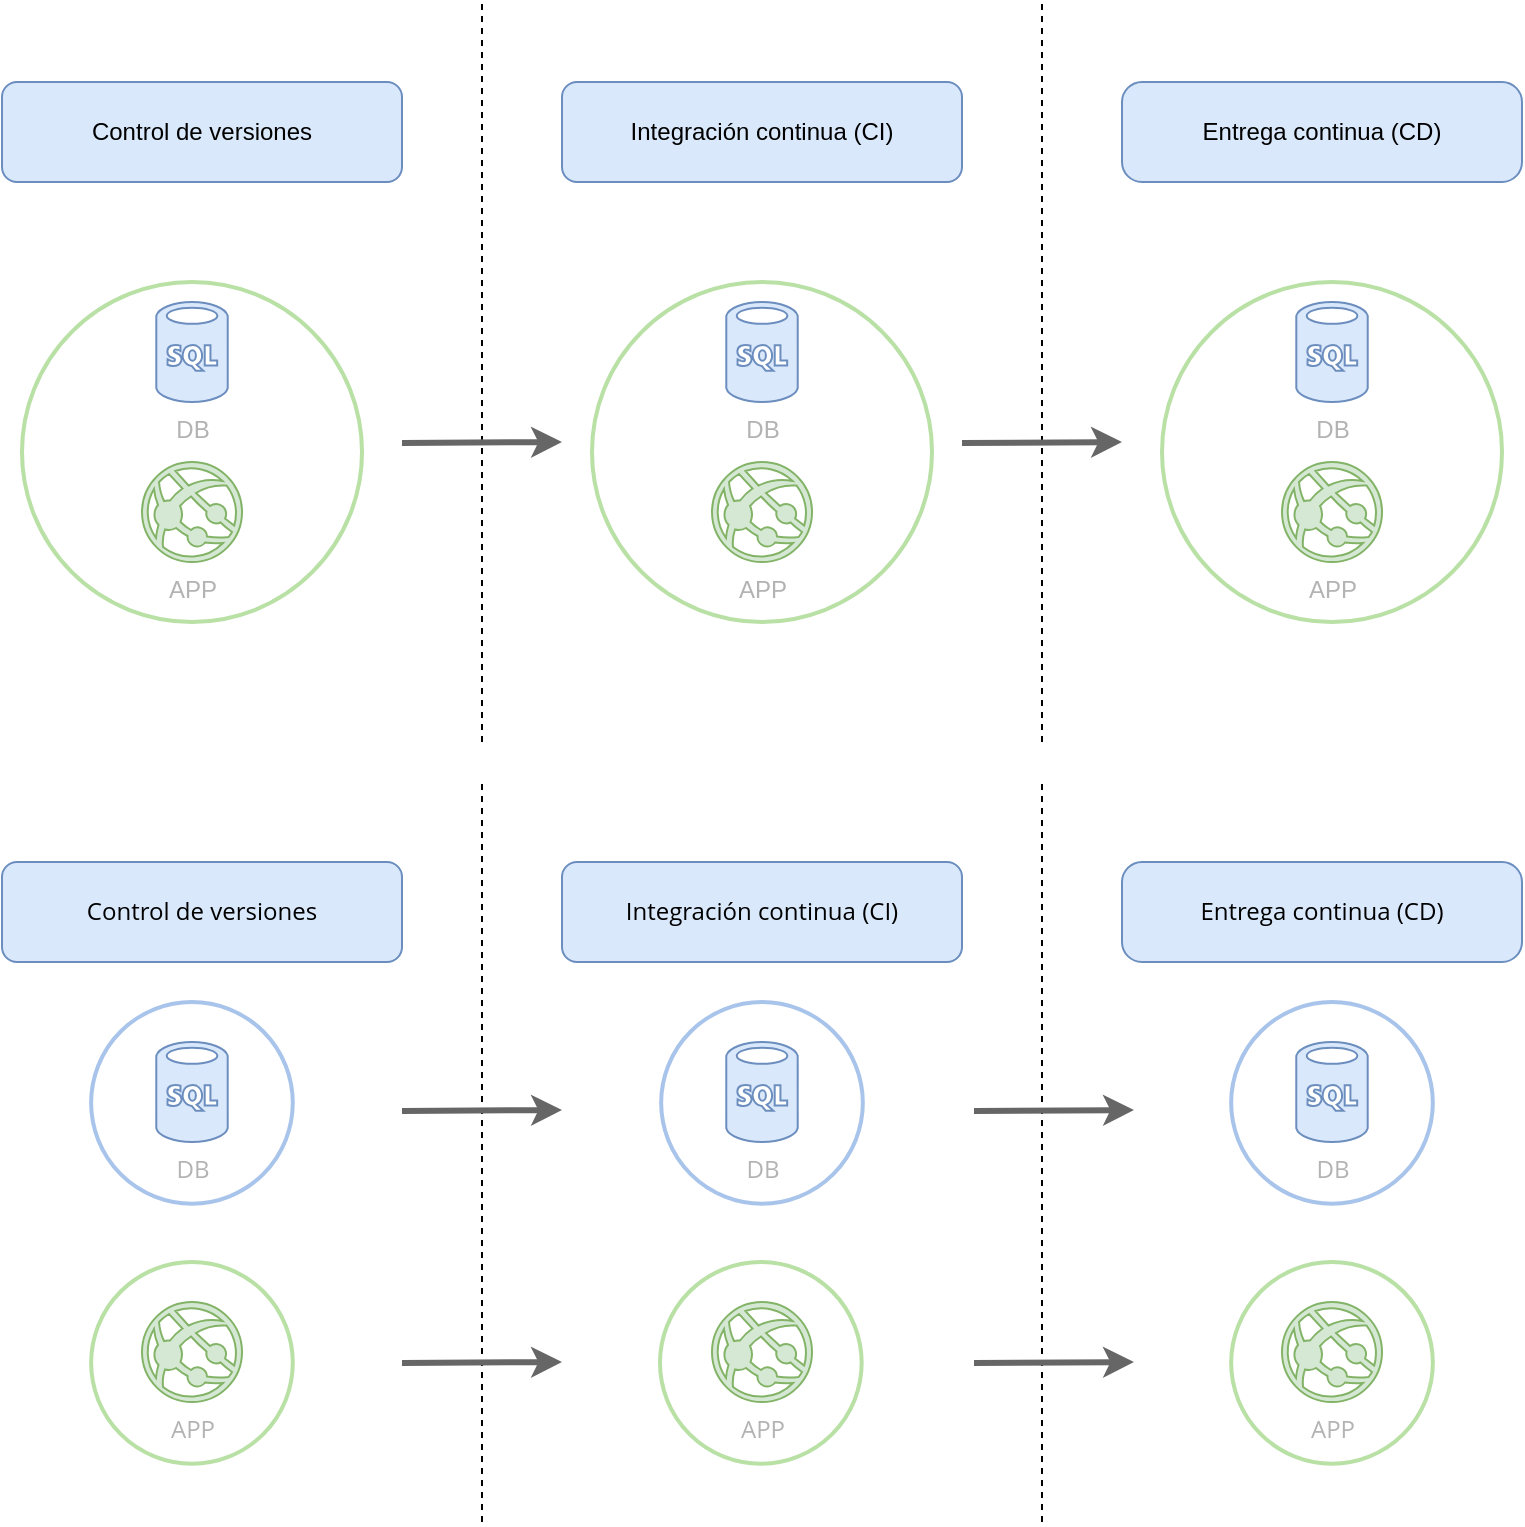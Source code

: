 <mxfile version="12.9.9" type="github">
  <diagram id="gpCpd4C2CqXltoKwv3tZ" name="Escenarios">
    <mxGraphModel dx="946" dy="574" grid="1" gridSize="10" guides="1" tooltips="1" connect="1" arrows="1" fold="1" page="1" pageScale="1" pageWidth="827" pageHeight="1169" math="0" shadow="0" extFonts="Monaco^https://fonts.googleapis.com/css?family=Monaco|Open Sans^https://fonts.googleapis.com/css?family=Open+Sans">
      <root>
        <mxCell id="0" />
        <mxCell id="1" parent="0" />
        <mxCell id="MYIsnShTRxIOHbeXiHgU-14" value="Control de versiones" style="rounded=1;whiteSpace=wrap;html=1;fillColor=#dae8fc;strokeColor=#6c8ebf;" parent="1" vertex="1">
          <mxGeometry x="34" y="70" width="200" height="50" as="geometry" />
        </mxCell>
        <mxCell id="MYIsnShTRxIOHbeXiHgU-15" value="Integración continua (CI)" style="rounded=1;whiteSpace=wrap;html=1;fillColor=#dae8fc;strokeColor=#6c8ebf;" parent="1" vertex="1">
          <mxGeometry x="314" y="70" width="200" height="50" as="geometry" />
        </mxCell>
        <mxCell id="MYIsnShTRxIOHbeXiHgU-16" value="Entrega continua (CD)" style="rounded=1;whiteSpace=wrap;html=1;fillColor=#dae8fc;strokeColor=#6c8ebf;arcSize=20;" parent="1" vertex="1">
          <mxGeometry x="594" y="70" width="200" height="50" as="geometry" />
        </mxCell>
        <mxCell id="MYIsnShTRxIOHbeXiHgU-20" value="" style="group;fontColor=#B3B3B3;" parent="1" vertex="1" connectable="0">
          <mxGeometry x="44.0" y="170" width="170" height="170" as="geometry" />
        </mxCell>
        <mxCell id="MYIsnShTRxIOHbeXiHgU-19" value="" style="ellipse;whiteSpace=wrap;html=1;aspect=fixed;fillColor=none;strokeColor=#B9E0A5;strokeWidth=2;" parent="MYIsnShTRxIOHbeXiHgU-20" vertex="1">
          <mxGeometry width="170" height="170" as="geometry" />
        </mxCell>
        <mxCell id="MYIsnShTRxIOHbeXiHgU-1" value="DB" style="verticalLabelPosition=bottom;html=1;verticalAlign=top;align=center;strokeColor=#6c8ebf;fillColor=#dae8fc;shape=mxgraph.azure.sql_database;fontColor=#B3B3B3;" parent="MYIsnShTRxIOHbeXiHgU-20" vertex="1">
          <mxGeometry x="67.15" y="10" width="35.71" height="50" as="geometry" />
        </mxCell>
        <mxCell id="MYIsnShTRxIOHbeXiHgU-17" value="APP" style="verticalLabelPosition=bottom;html=1;verticalAlign=top;align=center;strokeColor=#82b366;fillColor=#d5e8d4;shape=mxgraph.azure.azure_website;pointerEvents=1;fontColor=#B3B3B3;" parent="MYIsnShTRxIOHbeXiHgU-20" vertex="1">
          <mxGeometry x="60.01" y="90" width="50" height="50" as="geometry" />
        </mxCell>
        <mxCell id="MYIsnShTRxIOHbeXiHgU-21" value="" style="endArrow=none;dashed=1;html=1;" parent="1" edge="1">
          <mxGeometry width="50" height="50" relative="1" as="geometry">
            <mxPoint x="274" y="400" as="sourcePoint" />
            <mxPoint x="274" y="30" as="targetPoint" />
          </mxGeometry>
        </mxCell>
        <mxCell id="2tvlTxC79Wn1W61wuCor-3" value="" style="endArrow=none;dashed=1;html=1;" parent="1" edge="1">
          <mxGeometry width="50" height="50" relative="1" as="geometry">
            <mxPoint x="554" y="400" as="sourcePoint" />
            <mxPoint x="554" y="30" as="targetPoint" />
          </mxGeometry>
        </mxCell>
        <mxCell id="2tvlTxC79Wn1W61wuCor-4" value="" style="group;fontColor=#B3B3B3;" parent="1" vertex="1" connectable="0">
          <mxGeometry x="329" y="170" width="170" height="170" as="geometry" />
        </mxCell>
        <mxCell id="2tvlTxC79Wn1W61wuCor-5" value="" style="ellipse;whiteSpace=wrap;html=1;aspect=fixed;fillColor=none;strokeColor=#B9E0A5;strokeWidth=2;" parent="2tvlTxC79Wn1W61wuCor-4" vertex="1">
          <mxGeometry width="170" height="170" as="geometry" />
        </mxCell>
        <mxCell id="2tvlTxC79Wn1W61wuCor-6" value="DB" style="verticalLabelPosition=bottom;html=1;verticalAlign=top;align=center;strokeColor=#6c8ebf;fillColor=#dae8fc;shape=mxgraph.azure.sql_database;fontColor=#B3B3B3;" parent="2tvlTxC79Wn1W61wuCor-4" vertex="1">
          <mxGeometry x="67.15" y="10" width="35.71" height="50" as="geometry" />
        </mxCell>
        <mxCell id="2tvlTxC79Wn1W61wuCor-7" value="APP" style="verticalLabelPosition=bottom;html=1;verticalAlign=top;align=center;strokeColor=#82b366;fillColor=#d5e8d4;shape=mxgraph.azure.azure_website;pointerEvents=1;fontColor=#B3B3B3;" parent="2tvlTxC79Wn1W61wuCor-4" vertex="1">
          <mxGeometry x="60.01" y="90" width="50" height="50" as="geometry" />
        </mxCell>
        <mxCell id="2tvlTxC79Wn1W61wuCor-8" value="" style="group;fontColor=#B3B3B3;" parent="1" vertex="1" connectable="0">
          <mxGeometry x="614" y="170" width="170" height="170" as="geometry" />
        </mxCell>
        <mxCell id="2tvlTxC79Wn1W61wuCor-9" value="" style="ellipse;whiteSpace=wrap;html=1;aspect=fixed;fillColor=none;strokeColor=#B9E0A5;strokeWidth=2;" parent="2tvlTxC79Wn1W61wuCor-8" vertex="1">
          <mxGeometry width="170" height="170" as="geometry" />
        </mxCell>
        <mxCell id="2tvlTxC79Wn1W61wuCor-10" value="DB" style="verticalLabelPosition=bottom;html=1;verticalAlign=top;align=center;strokeColor=#6c8ebf;fillColor=#dae8fc;shape=mxgraph.azure.sql_database;fontColor=#B3B3B3;" parent="2tvlTxC79Wn1W61wuCor-8" vertex="1">
          <mxGeometry x="67.15" y="10" width="35.71" height="50" as="geometry" />
        </mxCell>
        <mxCell id="2tvlTxC79Wn1W61wuCor-11" value="APP" style="verticalLabelPosition=bottom;html=1;verticalAlign=top;align=center;strokeColor=#82b366;fillColor=#d5e8d4;shape=mxgraph.azure.azure_website;pointerEvents=1;fontColor=#B3B3B3;" parent="2tvlTxC79Wn1W61wuCor-8" vertex="1">
          <mxGeometry x="60.01" y="90" width="50" height="50" as="geometry" />
        </mxCell>
        <mxCell id="2tvlTxC79Wn1W61wuCor-17" value="" style="endArrow=classic;html=1;fontColor=#B3B3B3;fillColor=#f5f5f5;strokeColor=#666666;strokeWidth=3;" parent="1" edge="1">
          <mxGeometry width="50" height="50" relative="1" as="geometry">
            <mxPoint x="234" y="250.5" as="sourcePoint" />
            <mxPoint x="314" y="250" as="targetPoint" />
          </mxGeometry>
        </mxCell>
        <mxCell id="2tvlTxC79Wn1W61wuCor-18" value="" style="endArrow=classic;html=1;fontColor=#B3B3B3;fillColor=#f5f5f5;strokeColor=#666666;strokeWidth=3;" parent="1" edge="1">
          <mxGeometry width="50" height="50" relative="1" as="geometry">
            <mxPoint x="514" y="250.5" as="sourcePoint" />
            <mxPoint x="594" y="250" as="targetPoint" />
          </mxGeometry>
        </mxCell>
        <mxCell id="Q8Wm_trZoOTeBr5sEfMa-1" value="Control de versiones" style="rounded=1;whiteSpace=wrap;html=1;fillColor=#dae8fc;strokeColor=#6c8ebf;fontFamily=Open Sans;FType=g;" parent="1" vertex="1">
          <mxGeometry x="34" y="460" width="200" height="50" as="geometry" />
        </mxCell>
        <mxCell id="Q8Wm_trZoOTeBr5sEfMa-2" value="Integración continua (CI)" style="rounded=1;whiteSpace=wrap;html=1;fillColor=#dae8fc;strokeColor=#6c8ebf;fontFamily=Open Sans;FType=g;" parent="1" vertex="1">
          <mxGeometry x="314" y="460" width="200" height="50" as="geometry" />
        </mxCell>
        <mxCell id="Q8Wm_trZoOTeBr5sEfMa-3" value="Entrega continua (CD)" style="rounded=1;whiteSpace=wrap;html=1;fillColor=#dae8fc;strokeColor=#6c8ebf;arcSize=20;fontFamily=Open Sans;FType=g;" parent="1" vertex="1">
          <mxGeometry x="594" y="460" width="200" height="50" as="geometry" />
        </mxCell>
        <mxCell id="Q8Wm_trZoOTeBr5sEfMa-4" value="" style="endArrow=none;dashed=1;html=1;fontFamily=Open Sans;FType=g;" parent="1" edge="1">
          <mxGeometry width="50" height="50" relative="1" as="geometry">
            <mxPoint x="274" y="790" as="sourcePoint" />
            <mxPoint x="274" y="420" as="targetPoint" />
          </mxGeometry>
        </mxCell>
        <mxCell id="Q8Wm_trZoOTeBr5sEfMa-5" value="" style="endArrow=none;dashed=1;html=1;fontFamily=Open Sans;FType=g;" parent="1" edge="1">
          <mxGeometry width="50" height="50" relative="1" as="geometry">
            <mxPoint x="554" y="790" as="sourcePoint" />
            <mxPoint x="554" y="420" as="targetPoint" />
          </mxGeometry>
        </mxCell>
        <mxCell id="Q8Wm_trZoOTeBr5sEfMa-6" value="" style="endArrow=classic;html=1;fontColor=#B3B3B3;fillColor=#f5f5f5;strokeColor=#666666;strokeWidth=3;fontFamily=Open Sans;FType=g;" parent="1" edge="1">
          <mxGeometry width="50" height="50" relative="1" as="geometry">
            <mxPoint x="234" y="584.5" as="sourcePoint" />
            <mxPoint x="314" y="584" as="targetPoint" />
          </mxGeometry>
        </mxCell>
        <mxCell id="Q8Wm_trZoOTeBr5sEfMa-7" value="" style="endArrow=classic;html=1;fontColor=#B3B3B3;fillColor=#f5f5f5;strokeColor=#666666;strokeWidth=3;fontFamily=Open Sans;FType=g;" parent="1" edge="1">
          <mxGeometry width="50" height="50" relative="1" as="geometry">
            <mxPoint x="520" y="584.5" as="sourcePoint" />
            <mxPoint x="600" y="584" as="targetPoint" />
          </mxGeometry>
        </mxCell>
        <mxCell id="Q8Wm_trZoOTeBr5sEfMa-8" value="DB" style="verticalLabelPosition=bottom;html=1;verticalAlign=top;align=center;strokeColor=#6c8ebf;fillColor=#dae8fc;shape=mxgraph.azure.sql_database;fontColor=#B3B3B3;fontFamily=Open Sans;FType=g;" parent="1" vertex="1">
          <mxGeometry x="111.14" y="550" width="35.71" height="50" as="geometry" />
        </mxCell>
        <mxCell id="Q8Wm_trZoOTeBr5sEfMa-9" value="APP" style="verticalLabelPosition=bottom;html=1;verticalAlign=top;align=center;strokeColor=#82b366;fillColor=#d5e8d4;shape=mxgraph.azure.azure_website;pointerEvents=1;fontColor=#B3B3B3;fontFamily=Open Sans;FType=g;" parent="1" vertex="1">
          <mxGeometry x="104" y="680" width="50" height="50" as="geometry" />
        </mxCell>
        <mxCell id="hevtfb3yxUW6k2UNjcC5-3" value="DB" style="verticalLabelPosition=bottom;html=1;verticalAlign=top;align=center;strokeColor=#6c8ebf;fillColor=#dae8fc;shape=mxgraph.azure.sql_database;fontColor=#B3B3B3;fontFamily=Open Sans;FType=g;" vertex="1" parent="1">
          <mxGeometry x="396.14" y="550" width="35.71" height="50" as="geometry" />
        </mxCell>
        <mxCell id="hevtfb3yxUW6k2UNjcC5-4" value="APP" style="verticalLabelPosition=bottom;html=1;verticalAlign=top;align=center;strokeColor=#82b366;fillColor=#d5e8d4;shape=mxgraph.azure.azure_website;pointerEvents=1;fontColor=#B3B3B3;fontFamily=Open Sans;FType=g;" vertex="1" parent="1">
          <mxGeometry x="389" y="680" width="50" height="50" as="geometry" />
        </mxCell>
        <mxCell id="hevtfb3yxUW6k2UNjcC5-5" value="DB" style="verticalLabelPosition=bottom;html=1;verticalAlign=top;align=center;strokeColor=#6c8ebf;fillColor=#dae8fc;shape=mxgraph.azure.sql_database;fontColor=#B3B3B3;fontFamily=Open Sans;FType=g;" vertex="1" parent="1">
          <mxGeometry x="681.14" y="550" width="35.71" height="50" as="geometry" />
        </mxCell>
        <mxCell id="hevtfb3yxUW6k2UNjcC5-6" value="APP" style="verticalLabelPosition=bottom;html=1;verticalAlign=top;align=center;strokeColor=#82b366;fillColor=#d5e8d4;shape=mxgraph.azure.azure_website;pointerEvents=1;fontColor=#B3B3B3;fontFamily=Open Sans;FType=g;" vertex="1" parent="1">
          <mxGeometry x="674" y="680" width="50" height="50" as="geometry" />
        </mxCell>
        <mxCell id="hevtfb3yxUW6k2UNjcC5-7" value="" style="endArrow=classic;html=1;fontColor=#B3B3B3;fillColor=#f5f5f5;strokeColor=#666666;strokeWidth=3;fontFamily=Open Sans;FType=g;" edge="1" parent="1">
          <mxGeometry width="50" height="50" relative="1" as="geometry">
            <mxPoint x="234" y="710.5" as="sourcePoint" />
            <mxPoint x="314" y="710" as="targetPoint" />
          </mxGeometry>
        </mxCell>
        <mxCell id="hevtfb3yxUW6k2UNjcC5-8" value="" style="endArrow=classic;html=1;fontColor=#B3B3B3;fillColor=#f5f5f5;strokeColor=#666666;strokeWidth=3;fontFamily=Open Sans;FType=g;" edge="1" parent="1">
          <mxGeometry width="50" height="50" relative="1" as="geometry">
            <mxPoint x="520" y="710.5" as="sourcePoint" />
            <mxPoint x="600" y="710" as="targetPoint" />
          </mxGeometry>
        </mxCell>
        <mxCell id="hevtfb3yxUW6k2UNjcC5-13" value="" style="group;fontColor=#B3B3B3;fontFamily=Open Sans;FType=g;" vertex="1" connectable="0" parent="1">
          <mxGeometry x="78.57" y="660" width="100.84" height="110" as="geometry" />
        </mxCell>
        <mxCell id="hevtfb3yxUW6k2UNjcC5-14" value="" style="ellipse;whiteSpace=wrap;html=1;aspect=fixed;fillColor=none;strokeColor=#B9E0A5;strokeWidth=2;fontFamily=Open Sans;FType=g;" vertex="1" parent="hevtfb3yxUW6k2UNjcC5-13">
          <mxGeometry width="100.833" height="100.833" as="geometry" />
        </mxCell>
        <mxCell id="hevtfb3yxUW6k2UNjcC5-21" value="" style="group;fontColor=#B3B3B3;fontFamily=Open Sans;FType=g;" vertex="1" connectable="0" parent="1">
          <mxGeometry x="363" y="660" width="100.84" height="110" as="geometry" />
        </mxCell>
        <mxCell id="hevtfb3yxUW6k2UNjcC5-22" value="" style="ellipse;whiteSpace=wrap;html=1;aspect=fixed;fillColor=none;strokeColor=#B9E0A5;strokeWidth=2;fontFamily=Open Sans;FType=g;" vertex="1" parent="hevtfb3yxUW6k2UNjcC5-21">
          <mxGeometry width="100.833" height="100.833" as="geometry" />
        </mxCell>
        <mxCell id="hevtfb3yxUW6k2UNjcC5-23" value="" style="group;fontColor=#B3B3B3;fontFamily=Open Sans;FType=g;" vertex="1" connectable="0" parent="1">
          <mxGeometry x="648.59" y="660" width="100.84" height="110" as="geometry" />
        </mxCell>
        <mxCell id="hevtfb3yxUW6k2UNjcC5-24" value="" style="ellipse;whiteSpace=wrap;html=1;aspect=fixed;fillColor=none;strokeColor=#B9E0A5;strokeWidth=2;fontFamily=Open Sans;FType=g;" vertex="1" parent="hevtfb3yxUW6k2UNjcC5-23">
          <mxGeometry width="100.833" height="100.833" as="geometry" />
        </mxCell>
        <mxCell id="hevtfb3yxUW6k2UNjcC5-25" value="" style="group;fontColor=#B3B3B3;fontFamily=Open Sans;FType=g;" vertex="1" connectable="0" parent="1">
          <mxGeometry x="78.56" y="530" width="100.84" height="110" as="geometry" />
        </mxCell>
        <mxCell id="hevtfb3yxUW6k2UNjcC5-26" value="" style="ellipse;whiteSpace=wrap;html=1;aspect=fixed;fillColor=none;strokeColor=#A9C4EB;strokeWidth=2;fontFamily=Open Sans;FType=g;" vertex="1" parent="hevtfb3yxUW6k2UNjcC5-25">
          <mxGeometry width="100.833" height="100.833" as="geometry" />
        </mxCell>
        <mxCell id="hevtfb3yxUW6k2UNjcC5-27" value="" style="ellipse;whiteSpace=wrap;html=1;aspect=fixed;fillColor=none;strokeColor=#A9C4EB;strokeWidth=2;fontFamily=Open Sans;FType=g;" vertex="1" parent="1">
          <mxGeometry x="363.58" y="530" width="100.833" height="100.833" as="geometry" />
        </mxCell>
        <mxCell id="hevtfb3yxUW6k2UNjcC5-28" value="" style="ellipse;whiteSpace=wrap;html=1;aspect=fixed;fillColor=none;strokeColor=#A9C4EB;strokeWidth=2;fontFamily=Open Sans;FType=g;" vertex="1" parent="1">
          <mxGeometry x="648.58" y="530" width="100.833" height="100.833" as="geometry" />
        </mxCell>
      </root>
    </mxGraphModel>
  </diagram>
</mxfile>

